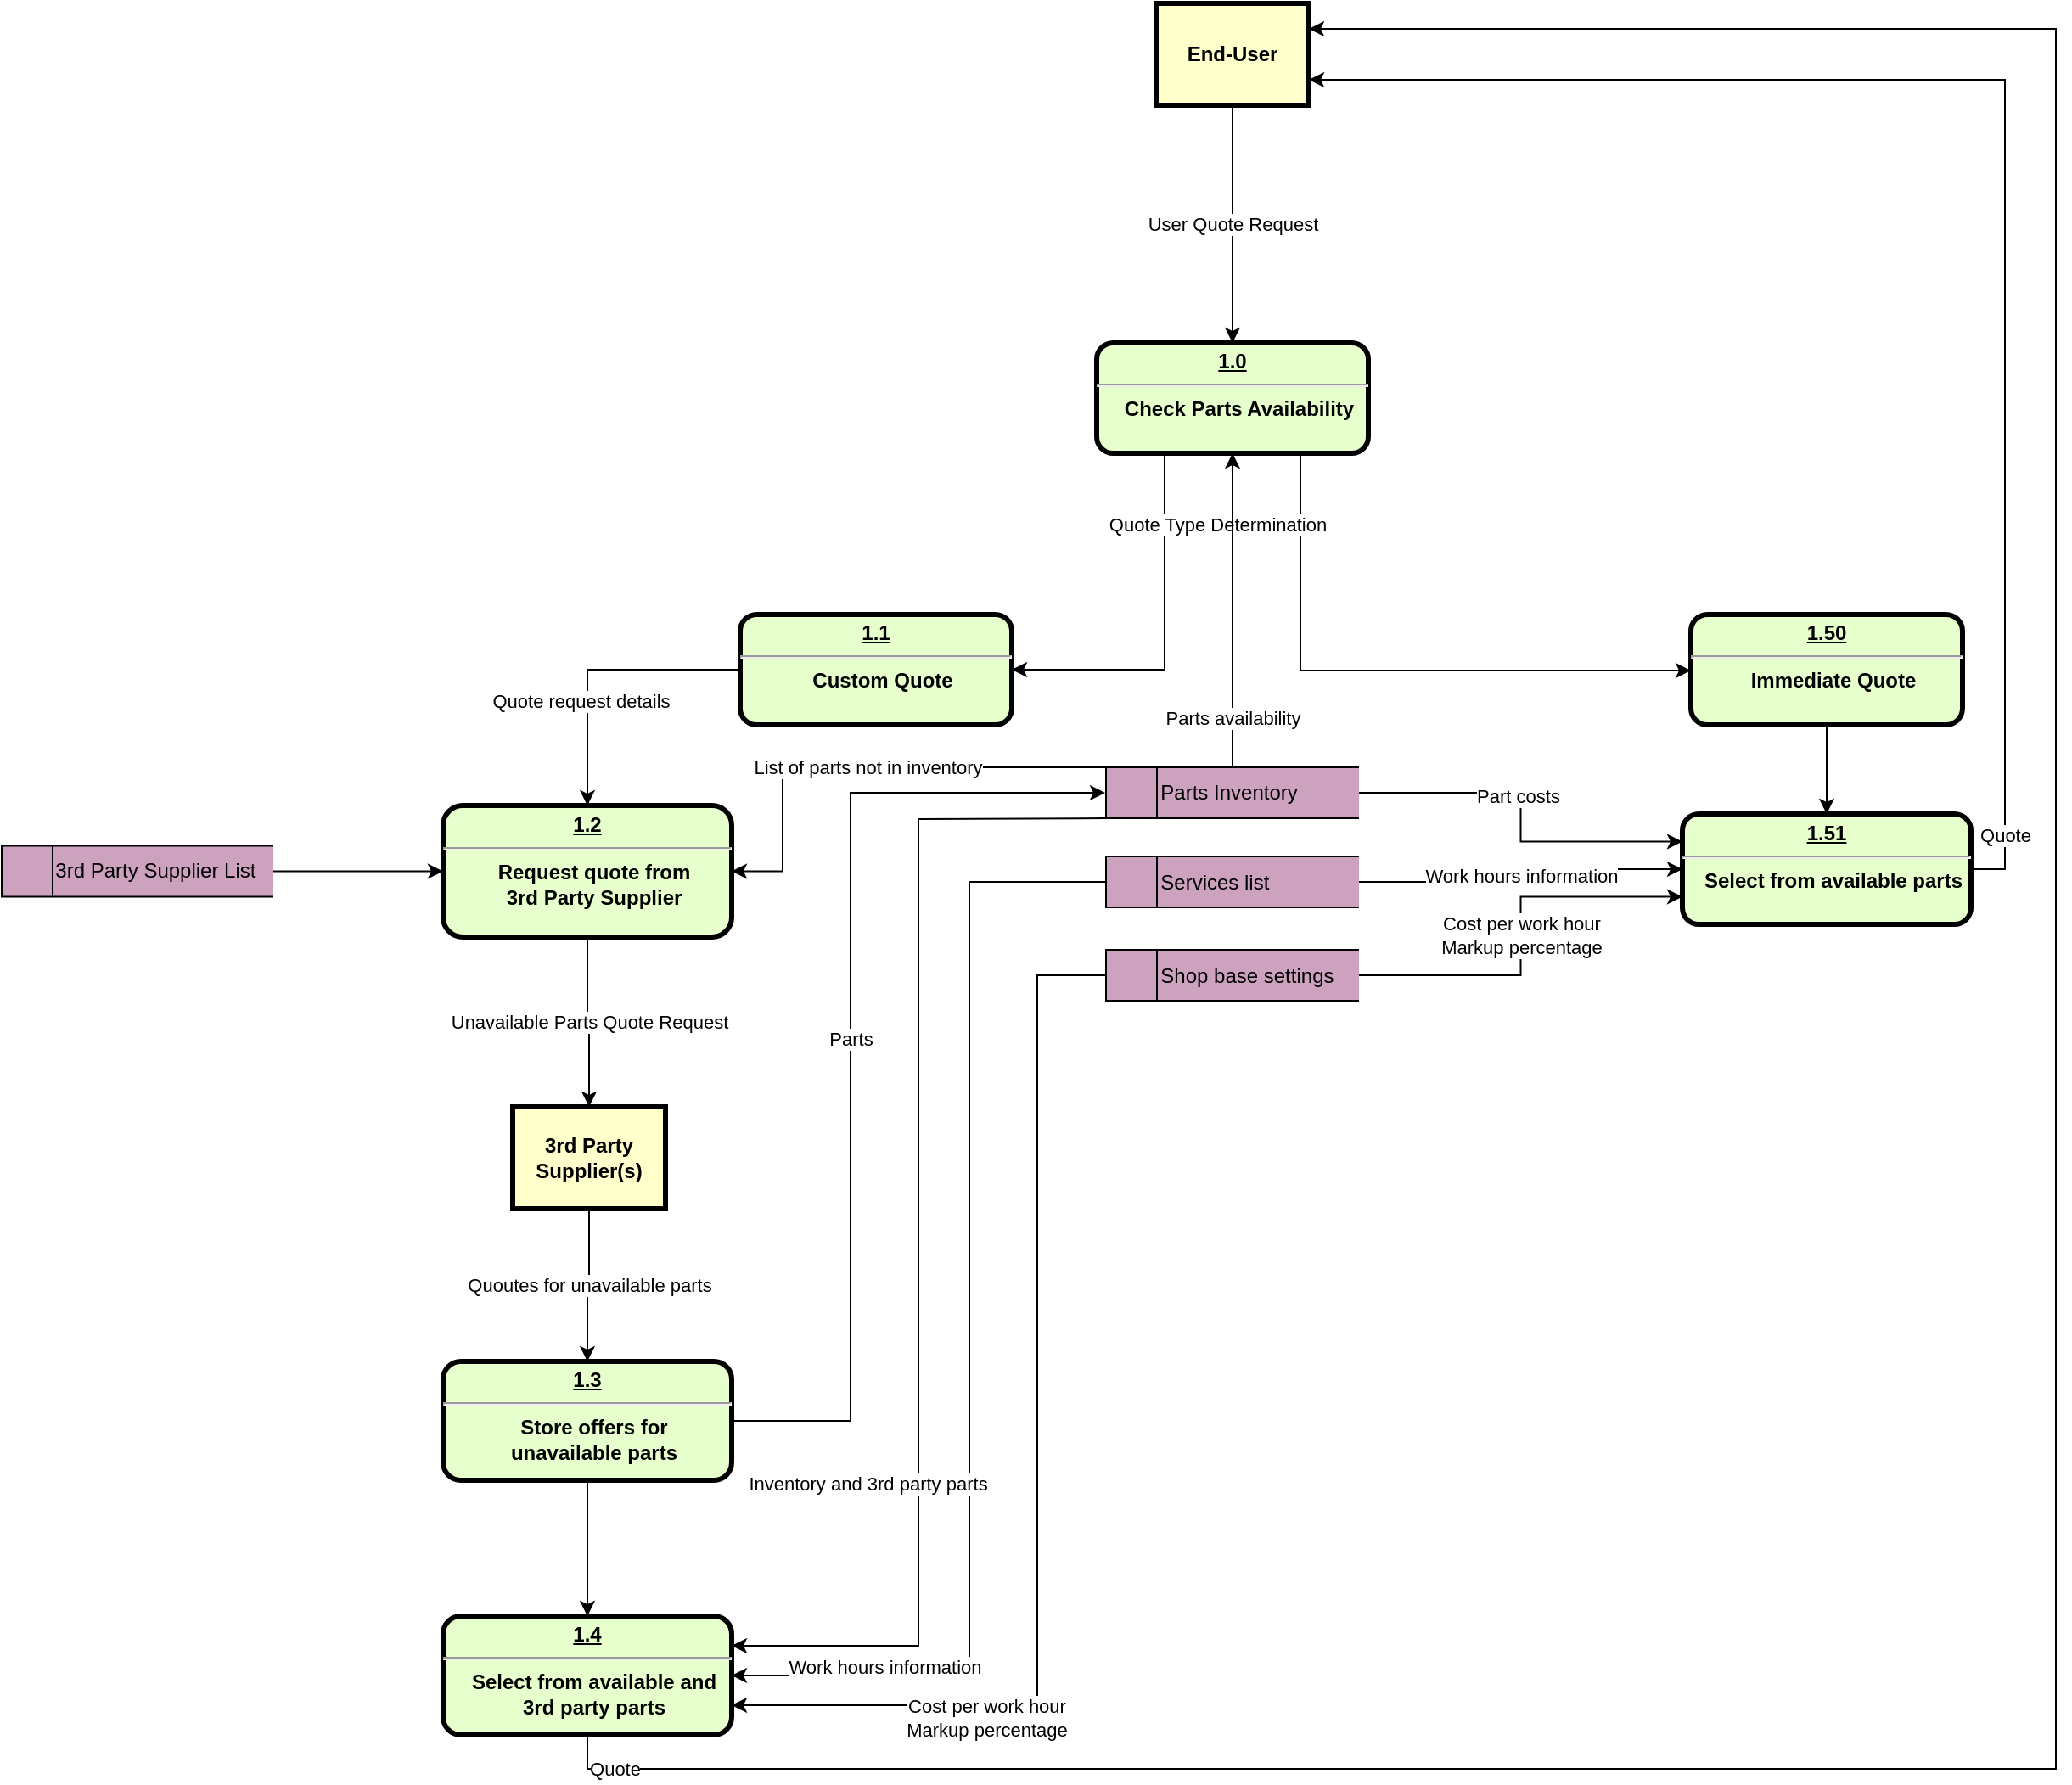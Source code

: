 <mxfile version="20.2.3" type="device"><diagram name="Page-1" id="c7558073-3199-34d8-9f00-42111426c3f3"><mxGraphModel dx="2056" dy="947" grid="1" gridSize="10" guides="1" tooltips="1" connect="1" arrows="1" fold="1" page="1" pageScale="1" pageWidth="826" pageHeight="1169" background="none" math="0" shadow="0"><root><mxCell id="0"/><mxCell id="1" parent="0"/><mxCell id="rRo6whoKWek-YD1S4NNh-108" value="User Quote Request" style="edgeStyle=orthogonalEdgeStyle;rounded=0;orthogonalLoop=1;jettySize=auto;html=1;entryX=0.5;entryY=0;entryDx=0;entryDy=0;" parent="1" source="rRo6whoKWek-YD1S4NNh-96" target="rRo6whoKWek-YD1S4NNh-107" edge="1"><mxGeometry relative="1" as="geometry"/></mxCell><mxCell id="rRo6whoKWek-YD1S4NNh-96" value="End-User" style="whiteSpace=wrap;align=center;verticalAlign=middle;fontStyle=1;strokeWidth=3;fillColor=#FFFFCC" parent="1" vertex="1"><mxGeometry x="340" y="90" width="90" height="60" as="geometry"/></mxCell><mxCell id="rRo6whoKWek-YD1S4NNh-132" value="Quoutes for unavailable parts" style="edgeStyle=orthogonalEdgeStyle;rounded=0;orthogonalLoop=1;jettySize=auto;html=1;entryX=0.5;entryY=0;entryDx=0;entryDy=0;" parent="1" source="rRo6whoKWek-YD1S4NNh-102" target="rRo6whoKWek-YD1S4NNh-128" edge="1"><mxGeometry relative="1" as="geometry"/></mxCell><mxCell id="rRo6whoKWek-YD1S4NNh-102" value="3rd Party Supplier(s)" style="whiteSpace=wrap;align=center;verticalAlign=middle;fontStyle=1;strokeWidth=3;fillColor=#FFFFCC" parent="1" vertex="1"><mxGeometry x="-39" y="740" width="90" height="60" as="geometry"/></mxCell><mxCell id="rRo6whoKWek-YD1S4NNh-115" style="edgeStyle=orthogonalEdgeStyle;rounded=0;orthogonalLoop=1;jettySize=auto;html=1;exitX=0.75;exitY=1;exitDx=0;exitDy=0;" parent="1" source="rRo6whoKWek-YD1S4NNh-107" target="rRo6whoKWek-YD1S4NNh-113" edge="1"><mxGeometry relative="1" as="geometry"><mxPoint x="430" y="360" as="sourcePoint"/><Array as="points"><mxPoint x="425" y="483"/></Array></mxGeometry></mxCell><mxCell id="rRo6whoKWek-YD1S4NNh-116" value="Quote Type Determination" style="edgeStyle=orthogonalEdgeStyle;rounded=0;orthogonalLoop=1;jettySize=auto;html=1;entryX=1;entryY=0.5;entryDx=0;entryDy=0;exitX=0.25;exitY=1;exitDx=0;exitDy=0;" parent="1" source="rRo6whoKWek-YD1S4NNh-107" target="rRo6whoKWek-YD1S4NNh-114" edge="1"><mxGeometry x="-0.618" y="31" relative="1" as="geometry"><mxPoint as="offset"/></mxGeometry></mxCell><mxCell id="rRo6whoKWek-YD1S4NNh-107" value="&lt;p style=&quot;margin: 0px; margin-top: 4px; text-align: center; text-decoration: underline;&quot;&gt;&lt;strong&gt;1.0&lt;/strong&gt;&lt;/p&gt;&lt;hr&gt;&lt;p style=&quot;margin: 0px; margin-left: 8px;&quot;&gt;Check Parts Availability&lt;/p&gt;" style="verticalAlign=middle;align=center;overflow=fill;fontSize=12;fontFamily=Helvetica;html=1;rounded=1;fontStyle=1;strokeWidth=3;fillColor=#E6FFCC" parent="1" vertex="1"><mxGeometry x="305" y="290" width="160" height="65" as="geometry"/></mxCell><mxCell id="x8zcqKaMzjIdZkj18LFA-16" value="" style="edgeStyle=orthogonalEdgeStyle;rounded=0;orthogonalLoop=1;jettySize=auto;html=1;" parent="1" source="rRo6whoKWek-YD1S4NNh-113" target="x8zcqKaMzjIdZkj18LFA-10" edge="1"><mxGeometry relative="1" as="geometry"/></mxCell><mxCell id="rRo6whoKWek-YD1S4NNh-113" value="&lt;p style=&quot;margin: 0px; margin-top: 4px; text-align: center; text-decoration: underline;&quot;&gt;&lt;strong&gt;1.50&lt;/strong&gt;&lt;/p&gt;&lt;hr&gt;&lt;p style=&quot;margin: 0px; margin-left: 8px;&quot;&gt;Immediate Quote&lt;/p&gt;" style="verticalAlign=middle;align=center;overflow=fill;fontSize=12;fontFamily=Helvetica;html=1;rounded=1;fontStyle=1;strokeWidth=3;fillColor=#E6FFCC" parent="1" vertex="1"><mxGeometry x="655" y="450" width="160" height="65" as="geometry"/></mxCell><mxCell id="rRo6whoKWek-YD1S4NNh-124" style="edgeStyle=orthogonalEdgeStyle;rounded=0;orthogonalLoop=1;jettySize=auto;html=1;entryX=0.5;entryY=0;entryDx=0;entryDy=0;" parent="1" source="rRo6whoKWek-YD1S4NNh-114" target="rRo6whoKWek-YD1S4NNh-123" edge="1"><mxGeometry relative="1" as="geometry"/></mxCell><mxCell id="x8zcqKaMzjIdZkj18LFA-18" value="Quote request details" style="edgeLabel;html=1;align=center;verticalAlign=middle;resizable=0;points=[];" parent="rRo6whoKWek-YD1S4NNh-124" vertex="1" connectable="0"><mxGeometry x="0.268" y="-4" relative="1" as="geometry"><mxPoint as="offset"/></mxGeometry></mxCell><mxCell id="rRo6whoKWek-YD1S4NNh-114" value="&lt;p style=&quot;margin: 0px; margin-top: 4px; text-align: center; text-decoration: underline;&quot;&gt;&lt;strong&gt;1.1&lt;/strong&gt;&lt;/p&gt;&lt;hr&gt;&lt;p style=&quot;margin: 0px; margin-left: 8px;&quot;&gt;Custom Quote&lt;/p&gt;" style="verticalAlign=middle;align=center;overflow=fill;fontSize=12;fontFamily=Helvetica;html=1;rounded=1;fontStyle=1;strokeWidth=3;fillColor=#E6FFCC" parent="1" vertex="1"><mxGeometry x="95" y="450" width="160" height="65" as="geometry"/></mxCell><mxCell id="x8zcqKaMzjIdZkj18LFA-12" style="edgeStyle=orthogonalEdgeStyle;rounded=0;orthogonalLoop=1;jettySize=auto;html=1;exitX=1;exitY=0.5;exitDx=0;exitDy=0;entryX=0;entryY=0.25;entryDx=0;entryDy=0;" parent="1" source="rRo6whoKWek-YD1S4NNh-117" target="x8zcqKaMzjIdZkj18LFA-10" edge="1"><mxGeometry relative="1" as="geometry"><mxPoint x="190" y="591.25" as="targetPoint"/></mxGeometry></mxCell><mxCell id="x8zcqKaMzjIdZkj18LFA-13" value="Part costs" style="edgeLabel;html=1;align=center;verticalAlign=middle;resizable=0;points=[];" parent="x8zcqKaMzjIdZkj18LFA-12" vertex="1" connectable="0"><mxGeometry x="-0.146" y="-2" relative="1" as="geometry"><mxPoint as="offset"/></mxGeometry></mxCell><mxCell id="x8zcqKaMzjIdZkj18LFA-17" value="Parts availability" style="edgeStyle=orthogonalEdgeStyle;rounded=0;orthogonalLoop=1;jettySize=auto;html=1;exitX=0.5;exitY=0;exitDx=0;exitDy=0;entryX=0.5;entryY=1;entryDx=0;entryDy=0;" parent="1" source="rRo6whoKWek-YD1S4NNh-117" target="rRo6whoKWek-YD1S4NNh-107" edge="1"><mxGeometry x="-0.681" relative="1" as="geometry"><mxPoint as="offset"/></mxGeometry></mxCell><mxCell id="x8zcqKaMzjIdZkj18LFA-19" value="List of parts not in inventory" style="edgeStyle=orthogonalEdgeStyle;rounded=0;orthogonalLoop=1;jettySize=auto;html=1;entryX=1;entryY=0.5;entryDx=0;entryDy=0;exitX=0;exitY=0;exitDx=0;exitDy=0;" parent="1" source="rRo6whoKWek-YD1S4NNh-117" target="rRo6whoKWek-YD1S4NNh-123" edge="1"><mxGeometry relative="1" as="geometry"><mxPoint x="310" y="550" as="sourcePoint"/><Array as="points"><mxPoint x="120" y="540"/><mxPoint x="120" y="601"/></Array></mxGeometry></mxCell><mxCell id="x8zcqKaMzjIdZkj18LFA-20" value="Parts" style="edgeStyle=orthogonalEdgeStyle;rounded=0;orthogonalLoop=1;jettySize=auto;html=1;exitX=1;exitY=0.5;exitDx=0;exitDy=0;" parent="1" source="rRo6whoKWek-YD1S4NNh-128" edge="1"><mxGeometry relative="1" as="geometry"><mxPoint x="310" y="555" as="targetPoint"/><Array as="points"><mxPoint x="160" y="925"/><mxPoint x="160" y="555"/></Array></mxGeometry></mxCell><mxCell id="rRo6whoKWek-YD1S4NNh-117" value="&lt;span style=&quot;white-space: pre;&quot;&gt;&#9;&lt;/span&gt;Parts Inventory" style="html=1;dashed=0;whitespace=wrap;shape=mxgraph.dfd.dataStoreID;align=left;spacingLeft=3;points=[[0,0],[0.5,0],[1,0],[0,0.5],[1,0.5],[0,1],[0.5,1],[1,1]];fillColor=#CDA2BE;" parent="1" vertex="1"><mxGeometry x="310.5" y="540" width="149" height="30" as="geometry"/></mxCell><mxCell id="x8zcqKaMzjIdZkj18LFA-11" value="Work hours information" style="edgeStyle=orthogonalEdgeStyle;rounded=0;orthogonalLoop=1;jettySize=auto;html=1;exitX=1;exitY=0.5;exitDx=0;exitDy=0;entryX=0;entryY=0.5;entryDx=0;entryDy=0;" parent="1" source="rRo6whoKWek-YD1S4NNh-119" target="x8zcqKaMzjIdZkj18LFA-10" edge="1"><mxGeometry relative="1" as="geometry"><mxPoint x="190" y="607.5" as="targetPoint"/></mxGeometry></mxCell><mxCell id="x8zcqKaMzjIdZkj18LFA-29" value="Work hours information" style="edgeStyle=orthogonalEdgeStyle;rounded=0;orthogonalLoop=1;jettySize=auto;html=1;exitX=0;exitY=0.5;exitDx=0;exitDy=0;entryX=1;entryY=0.5;entryDx=0;entryDy=0;" parent="1" source="rRo6whoKWek-YD1S4NNh-119" target="x8zcqKaMzjIdZkj18LFA-21" edge="1"><mxGeometry x="0.738" y="-5" relative="1" as="geometry"><Array as="points"><mxPoint x="230" y="608"/><mxPoint x="230" y="1075"/></Array><mxPoint as="offset"/></mxGeometry></mxCell><mxCell id="rRo6whoKWek-YD1S4NNh-119" value="&lt;span style=&quot;white-space: pre;&quot;&gt;&#9;&lt;/span&gt;Services list" style="html=1;dashed=0;whitespace=wrap;shape=mxgraph.dfd.dataStoreID;align=left;spacingLeft=3;points=[[0,0],[0.5,0],[1,0],[0,0.5],[1,0.5],[0,1],[0.5,1],[1,1]];fillColor=#CDA2BE;" parent="1" vertex="1"><mxGeometry x="310.5" y="592.5" width="149" height="30" as="geometry"/></mxCell><mxCell id="rRo6whoKWek-YD1S4NNh-127" value="Unavailable Parts Quote Request" style="edgeStyle=orthogonalEdgeStyle;rounded=0;orthogonalLoop=1;jettySize=auto;html=1;" parent="1" source="rRo6whoKWek-YD1S4NNh-123" target="rRo6whoKWek-YD1S4NNh-102" edge="1"><mxGeometry relative="1" as="geometry"/></mxCell><mxCell id="rRo6whoKWek-YD1S4NNh-123" value="&lt;p style=&quot;margin: 0px; margin-top: 4px; text-align: center; text-decoration: underline;&quot;&gt;&lt;strong&gt;1.2&lt;/strong&gt;&lt;/p&gt;&lt;hr&gt;&lt;p style=&quot;margin: 0px; margin-left: 8px;&quot;&gt;Request quote from&lt;br&gt;3rd Party Supplier&lt;/p&gt;" style="verticalAlign=middle;align=center;overflow=fill;fontSize=12;fontFamily=Helvetica;html=1;rounded=1;fontStyle=1;strokeWidth=3;fillColor=#E6FFCC" parent="1" vertex="1"><mxGeometry x="-80" y="562.5" width="170" height="77.5" as="geometry"/></mxCell><mxCell id="rRo6whoKWek-YD1S4NNh-126" style="edgeStyle=orthogonalEdgeStyle;rounded=0;orthogonalLoop=1;jettySize=auto;html=1;entryX=0;entryY=0.5;entryDx=0;entryDy=0;" parent="1" source="rRo6whoKWek-YD1S4NNh-125" target="rRo6whoKWek-YD1S4NNh-123" edge="1"><mxGeometry relative="1" as="geometry"/></mxCell><mxCell id="rRo6whoKWek-YD1S4NNh-125" value="&lt;span style=&quot;white-space: pre;&quot;&gt;&#9;&lt;/span&gt;3rd Party Supplier List" style="html=1;dashed=0;whitespace=wrap;shape=mxgraph.dfd.dataStoreID;align=left;spacingLeft=3;points=[[0,0],[0.5,0],[1,0],[0,0.5],[1,0.5],[0,1],[0.5,1],[1,1]];fillColor=#CDA2BE;" parent="1" vertex="1"><mxGeometry x="-340" y="586.25" width="160" height="30" as="geometry"/></mxCell><mxCell id="x8zcqKaMzjIdZkj18LFA-22" value="" style="edgeStyle=orthogonalEdgeStyle;rounded=0;orthogonalLoop=1;jettySize=auto;html=1;" parent="1" source="rRo6whoKWek-YD1S4NNh-128" target="x8zcqKaMzjIdZkj18LFA-21" edge="1"><mxGeometry relative="1" as="geometry"/></mxCell><mxCell id="rRo6whoKWek-YD1S4NNh-128" value="&lt;p style=&quot;margin: 0px; margin-top: 4px; text-align: center; text-decoration: underline;&quot;&gt;&lt;strong&gt;1.3&lt;/strong&gt;&lt;/p&gt;&lt;hr&gt;&lt;p style=&quot;margin: 0px; margin-left: 8px;&quot;&gt;Store offers for&lt;br&gt;unavailable parts&lt;/p&gt;" style="verticalAlign=middle;align=center;overflow=fill;fontSize=12;fontFamily=Helvetica;html=1;rounded=1;fontStyle=1;strokeWidth=3;fillColor=#E6FFCC" parent="1" vertex="1"><mxGeometry x="-80" y="890" width="170" height="70" as="geometry"/></mxCell><mxCell id="x8zcqKaMzjIdZkj18LFA-27" value="Quote" style="edgeStyle=orthogonalEdgeStyle;rounded=0;orthogonalLoop=1;jettySize=auto;html=1;exitX=1;exitY=0.5;exitDx=0;exitDy=0;entryX=1;entryY=0.75;entryDx=0;entryDy=0;" parent="1" source="x8zcqKaMzjIdZkj18LFA-10" target="rRo6whoKWek-YD1S4NNh-96" edge="1"><mxGeometry x="-0.911" relative="1" as="geometry"><mxPoint x="365.0" y="900" as="targetPoint"/><mxPoint as="offset"/></mxGeometry></mxCell><mxCell id="x8zcqKaMzjIdZkj18LFA-10" value="&lt;p style=&quot;margin: 0px; margin-top: 4px; text-align: center; text-decoration: underline;&quot;&gt;&lt;strong&gt;1.51&lt;/strong&gt;&lt;/p&gt;&lt;hr&gt;&lt;p style=&quot;margin: 0px; margin-left: 8px;&quot;&gt;Select from available parts&lt;/p&gt;" style="verticalAlign=middle;align=center;overflow=fill;fontSize=12;fontFamily=Helvetica;html=1;rounded=1;fontStyle=1;strokeWidth=3;fillColor=#E6FFCC" parent="1" vertex="1"><mxGeometry x="650" y="567.5" width="170" height="65" as="geometry"/></mxCell><mxCell id="x8zcqKaMzjIdZkj18LFA-15" value="Cost per work hour&lt;br&gt;Markup percentage" style="edgeStyle=orthogonalEdgeStyle;rounded=0;orthogonalLoop=1;jettySize=auto;html=1;exitX=1;exitY=0.5;exitDx=0;exitDy=0;entryX=0;entryY=0.75;entryDx=0;entryDy=0;" parent="1" source="x8zcqKaMzjIdZkj18LFA-14" target="x8zcqKaMzjIdZkj18LFA-10" edge="1"><mxGeometry relative="1" as="geometry"><mxPoint x="190" y="623.75" as="targetPoint"/></mxGeometry></mxCell><mxCell id="x8zcqKaMzjIdZkj18LFA-30" style="edgeStyle=orthogonalEdgeStyle;rounded=0;orthogonalLoop=1;jettySize=auto;html=1;exitX=0;exitY=0.5;exitDx=0;exitDy=0;entryX=1;entryY=0.75;entryDx=0;entryDy=0;" parent="1" source="x8zcqKaMzjIdZkj18LFA-14" target="x8zcqKaMzjIdZkj18LFA-21" edge="1"><mxGeometry relative="1" as="geometry"><Array as="points"><mxPoint x="270" y="663"/><mxPoint x="270" y="1093"/></Array></mxGeometry></mxCell><mxCell id="x8zcqKaMzjIdZkj18LFA-31" value="Cost per work hour&lt;br&gt;Markup percentage" style="edgeLabel;html=1;align=center;verticalAlign=middle;resizable=0;points=[];" parent="x8zcqKaMzjIdZkj18LFA-30" vertex="1" connectable="0"><mxGeometry x="0.037" y="2" relative="1" as="geometry"><mxPoint x="-32" y="140" as="offset"/></mxGeometry></mxCell><mxCell id="x8zcqKaMzjIdZkj18LFA-14" value="&lt;span style=&quot;white-space: pre;&quot;&gt;&#9;&lt;/span&gt;Shop base settings" style="html=1;dashed=0;whitespace=wrap;shape=mxgraph.dfd.dataStoreID;align=left;spacingLeft=3;points=[[0,0],[0.5,0],[1,0],[0,0.5],[1,0.5],[0,1],[0.5,1],[1,1]];fillColor=#CDA2BE;" parent="1" vertex="1"><mxGeometry x="310.5" y="647.5" width="149" height="30" as="geometry"/></mxCell><mxCell id="x8zcqKaMzjIdZkj18LFA-26" value="Quote" style="edgeStyle=orthogonalEdgeStyle;rounded=0;orthogonalLoop=1;jettySize=auto;html=1;exitX=0.5;exitY=1;exitDx=0;exitDy=0;entryX=1;entryY=0.25;entryDx=0;entryDy=0;" parent="1" source="x8zcqKaMzjIdZkj18LFA-21" target="rRo6whoKWek-YD1S4NNh-96" edge="1"><mxGeometry x="-0.97" relative="1" as="geometry"><mxPoint x="365.0" y="970" as="targetPoint"/><Array as="points"><mxPoint x="5" y="1130"/><mxPoint x="870" y="1130"/><mxPoint x="870" y="105"/></Array><mxPoint as="offset"/></mxGeometry></mxCell><mxCell id="x8zcqKaMzjIdZkj18LFA-21" value="&lt;p style=&quot;margin: 0px; margin-top: 4px; text-align: center; text-decoration: underline;&quot;&gt;&lt;strong&gt;1.4&lt;/strong&gt;&lt;/p&gt;&lt;hr&gt;&lt;p style=&quot;margin: 0px; margin-left: 8px;&quot;&gt;Select from available and&lt;br&gt;3rd party parts&lt;/p&gt;" style="verticalAlign=middle;align=center;overflow=fill;fontSize=12;fontFamily=Helvetica;html=1;rounded=1;fontStyle=1;strokeWidth=3;fillColor=#E6FFCC" parent="1" vertex="1"><mxGeometry x="-80" y="1040" width="170" height="70" as="geometry"/></mxCell><mxCell id="x8zcqKaMzjIdZkj18LFA-23" value="Inventory and 3rd party parts" style="endArrow=classic;html=1;rounded=0;edgeStyle=orthogonalEdgeStyle;entryX=1;entryY=0.25;entryDx=0;entryDy=0;" parent="1" target="x8zcqKaMzjIdZkj18LFA-21" edge="1"><mxGeometry x="0.42" y="-30" width="50" height="50" relative="1" as="geometry"><mxPoint x="310" y="570" as="sourcePoint"/><mxPoint x="240" y="740" as="targetPoint"/><mxPoint as="offset"/></mxGeometry></mxCell></root></mxGraphModel></diagram></mxfile>